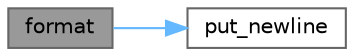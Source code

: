 digraph "format"
{
 // LATEX_PDF_SIZE
  bgcolor="transparent";
  edge [fontname=Helvetica,fontsize=10,labelfontname=Helvetica,labelfontsize=10];
  node [fontname=Helvetica,fontsize=10,shape=box,height=0.2,width=0.4];
  rankdir="LR";
  Node1 [id="Node000001",label="format",height=0.2,width=0.4,color="gray40", fillcolor="grey60", style="filled", fontcolor="black",tooltip=" "];
  Node1 -> Node2 [id="edge1_Node000001_Node000002",color="steelblue1",style="solid",tooltip=" "];
  Node2 [id="Node000002",label="put_newline",height=0.2,width=0.4,color="grey40", fillcolor="white", style="filled",URL="$structfmt_1_1formatter_3_01spdlog_1_1details_1_1dump__info_3_01_t_01_4_00_01char_01_4.html#a8ca9004785ef544fe702927b1aef7123",tooltip=" "];
}
